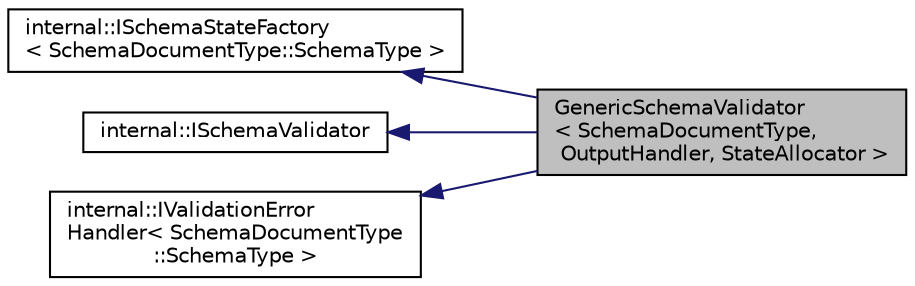 digraph "GenericSchemaValidator&lt; SchemaDocumentType, OutputHandler, StateAllocator &gt;"
{
 // LATEX_PDF_SIZE
  edge [fontname="Helvetica",fontsize="10",labelfontname="Helvetica",labelfontsize="10"];
  node [fontname="Helvetica",fontsize="10",shape=record];
  rankdir="LR";
  Node1 [label="GenericSchemaValidator\l\< SchemaDocumentType,\l OutputHandler, StateAllocator \>",height=0.2,width=0.4,color="black", fillcolor="grey75", style="filled", fontcolor="black",tooltip="JSON Schema Validator."];
  Node2 -> Node1 [dir="back",color="midnightblue",fontsize="10",style="solid"];
  Node2 [label="internal::ISchemaStateFactory\l\< SchemaDocumentType::SchemaType \>",height=0.2,width=0.4,color="black", fillcolor="white", style="filled",URL="$classinternal_1_1ISchemaStateFactory.html",tooltip=" "];
  Node3 -> Node1 [dir="back",color="midnightblue",fontsize="10",style="solid"];
  Node3 [label="internal::ISchemaValidator",height=0.2,width=0.4,color="black", fillcolor="white", style="filled",URL="$classinternal_1_1ISchemaValidator.html",tooltip=" "];
  Node4 -> Node1 [dir="back",color="midnightblue",fontsize="10",style="solid"];
  Node4 [label="internal::IValidationError\lHandler\< SchemaDocumentType\l::SchemaType \>",height=0.2,width=0.4,color="black", fillcolor="white", style="filled",URL="$classinternal_1_1IValidationErrorHandler.html",tooltip=" "];
}
